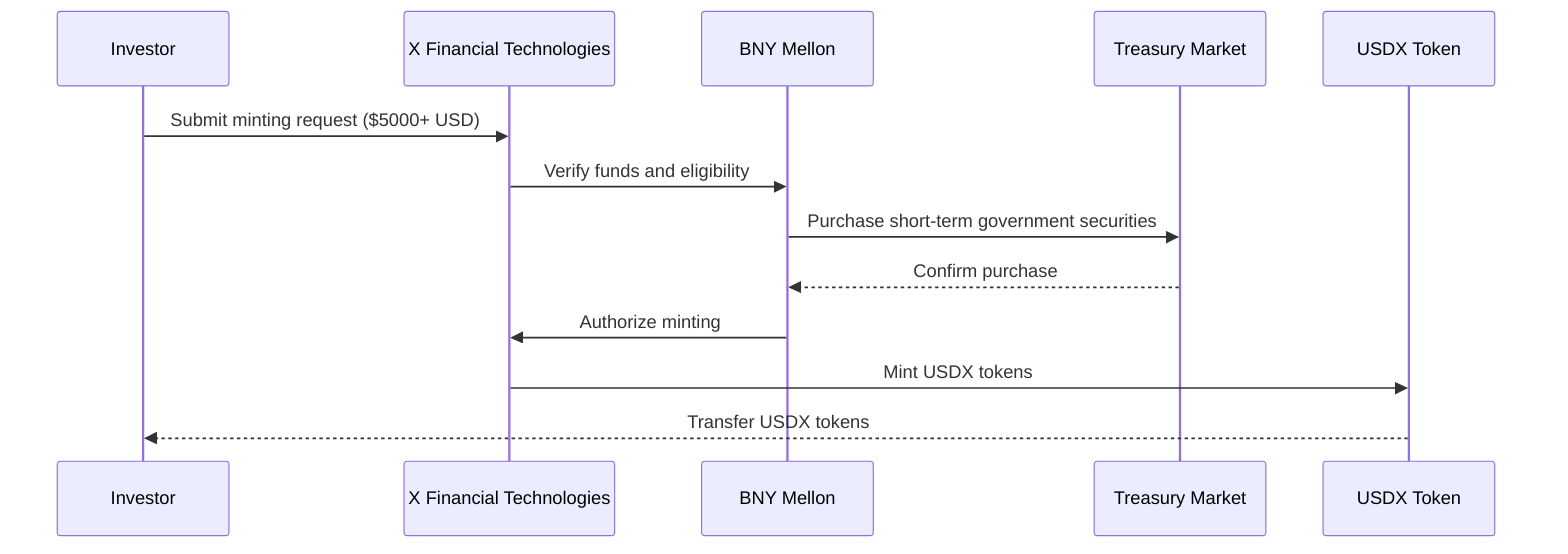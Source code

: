 sequenceDiagram
    participant Investor
    participant TransferAgent as X Financial Technologies
    participant FundAdmin as BNY Mellon
    participant TreasuryMarket as Treasury Market
    participant USDXToken as USDX Token

    Investor->>TransferAgent: Submit minting request ($5000+ USD)
    TransferAgent->>FundAdmin: Verify funds and eligibility
    FundAdmin->>TreasuryMarket: Purchase short-term government securities
    TreasuryMarket-->>FundAdmin: Confirm purchase
    FundAdmin->>TransferAgent: Authorize minting
    TransferAgent->>USDXToken: Mint USDX tokens
    USDXToken-->>Investor: Transfer USDX tokens